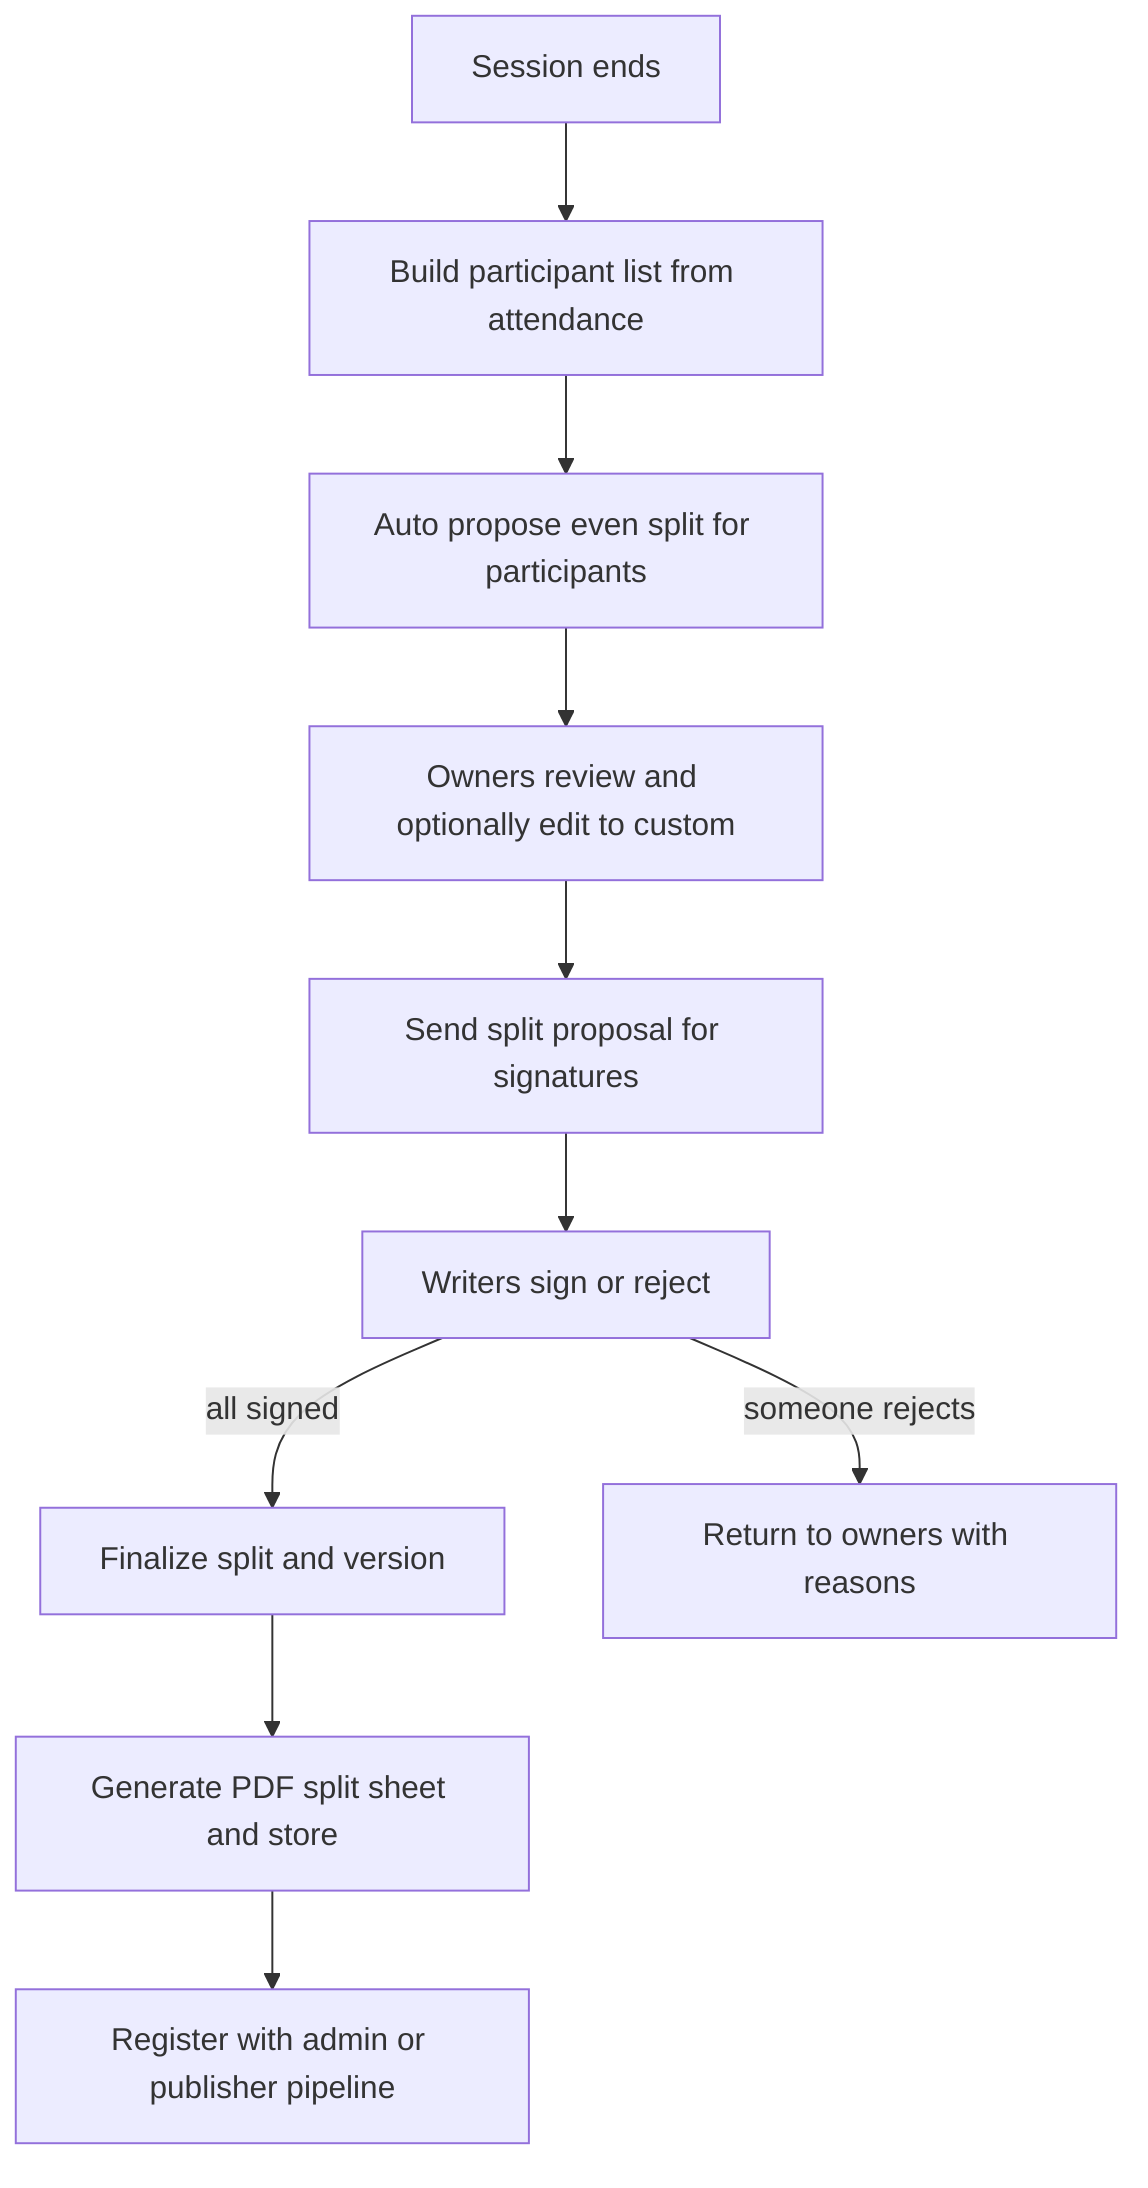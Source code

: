 flowchart TD
    A["Session ends"] --> B["Build participant list from attendance"]
  B --> C["Auto propose even split for participants"]
  C --> D["Owners review and optionally edit to custom"]
  D --> E["Send split proposal for signatures"]
  E --> F["Writers sign or reject"]
  F -->|all signed| G["Finalize split and version"]
  F -->|someone rejects| H["Return to owners with reasons"]
  G --> I["Generate PDF split sheet and store"]
  I --> J["Register with admin or publisher pipeline"]